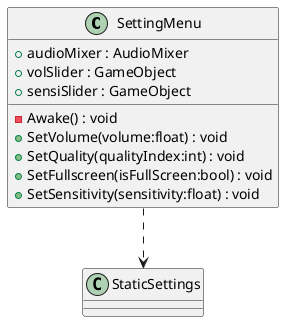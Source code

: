 @startuml
class SettingMenu {
    + audioMixer : AudioMixer
    + volSlider : GameObject
    + sensiSlider : GameObject
    - Awake() : void
    + SetVolume(volume:float) : void
    + SetQuality(qualityIndex:int) : void
    + SetFullscreen(isFullScreen:bool) : void
    + SetSensitivity(sensitivity:float) : void
}
SettingMenu ..> StaticSettings
@enduml
